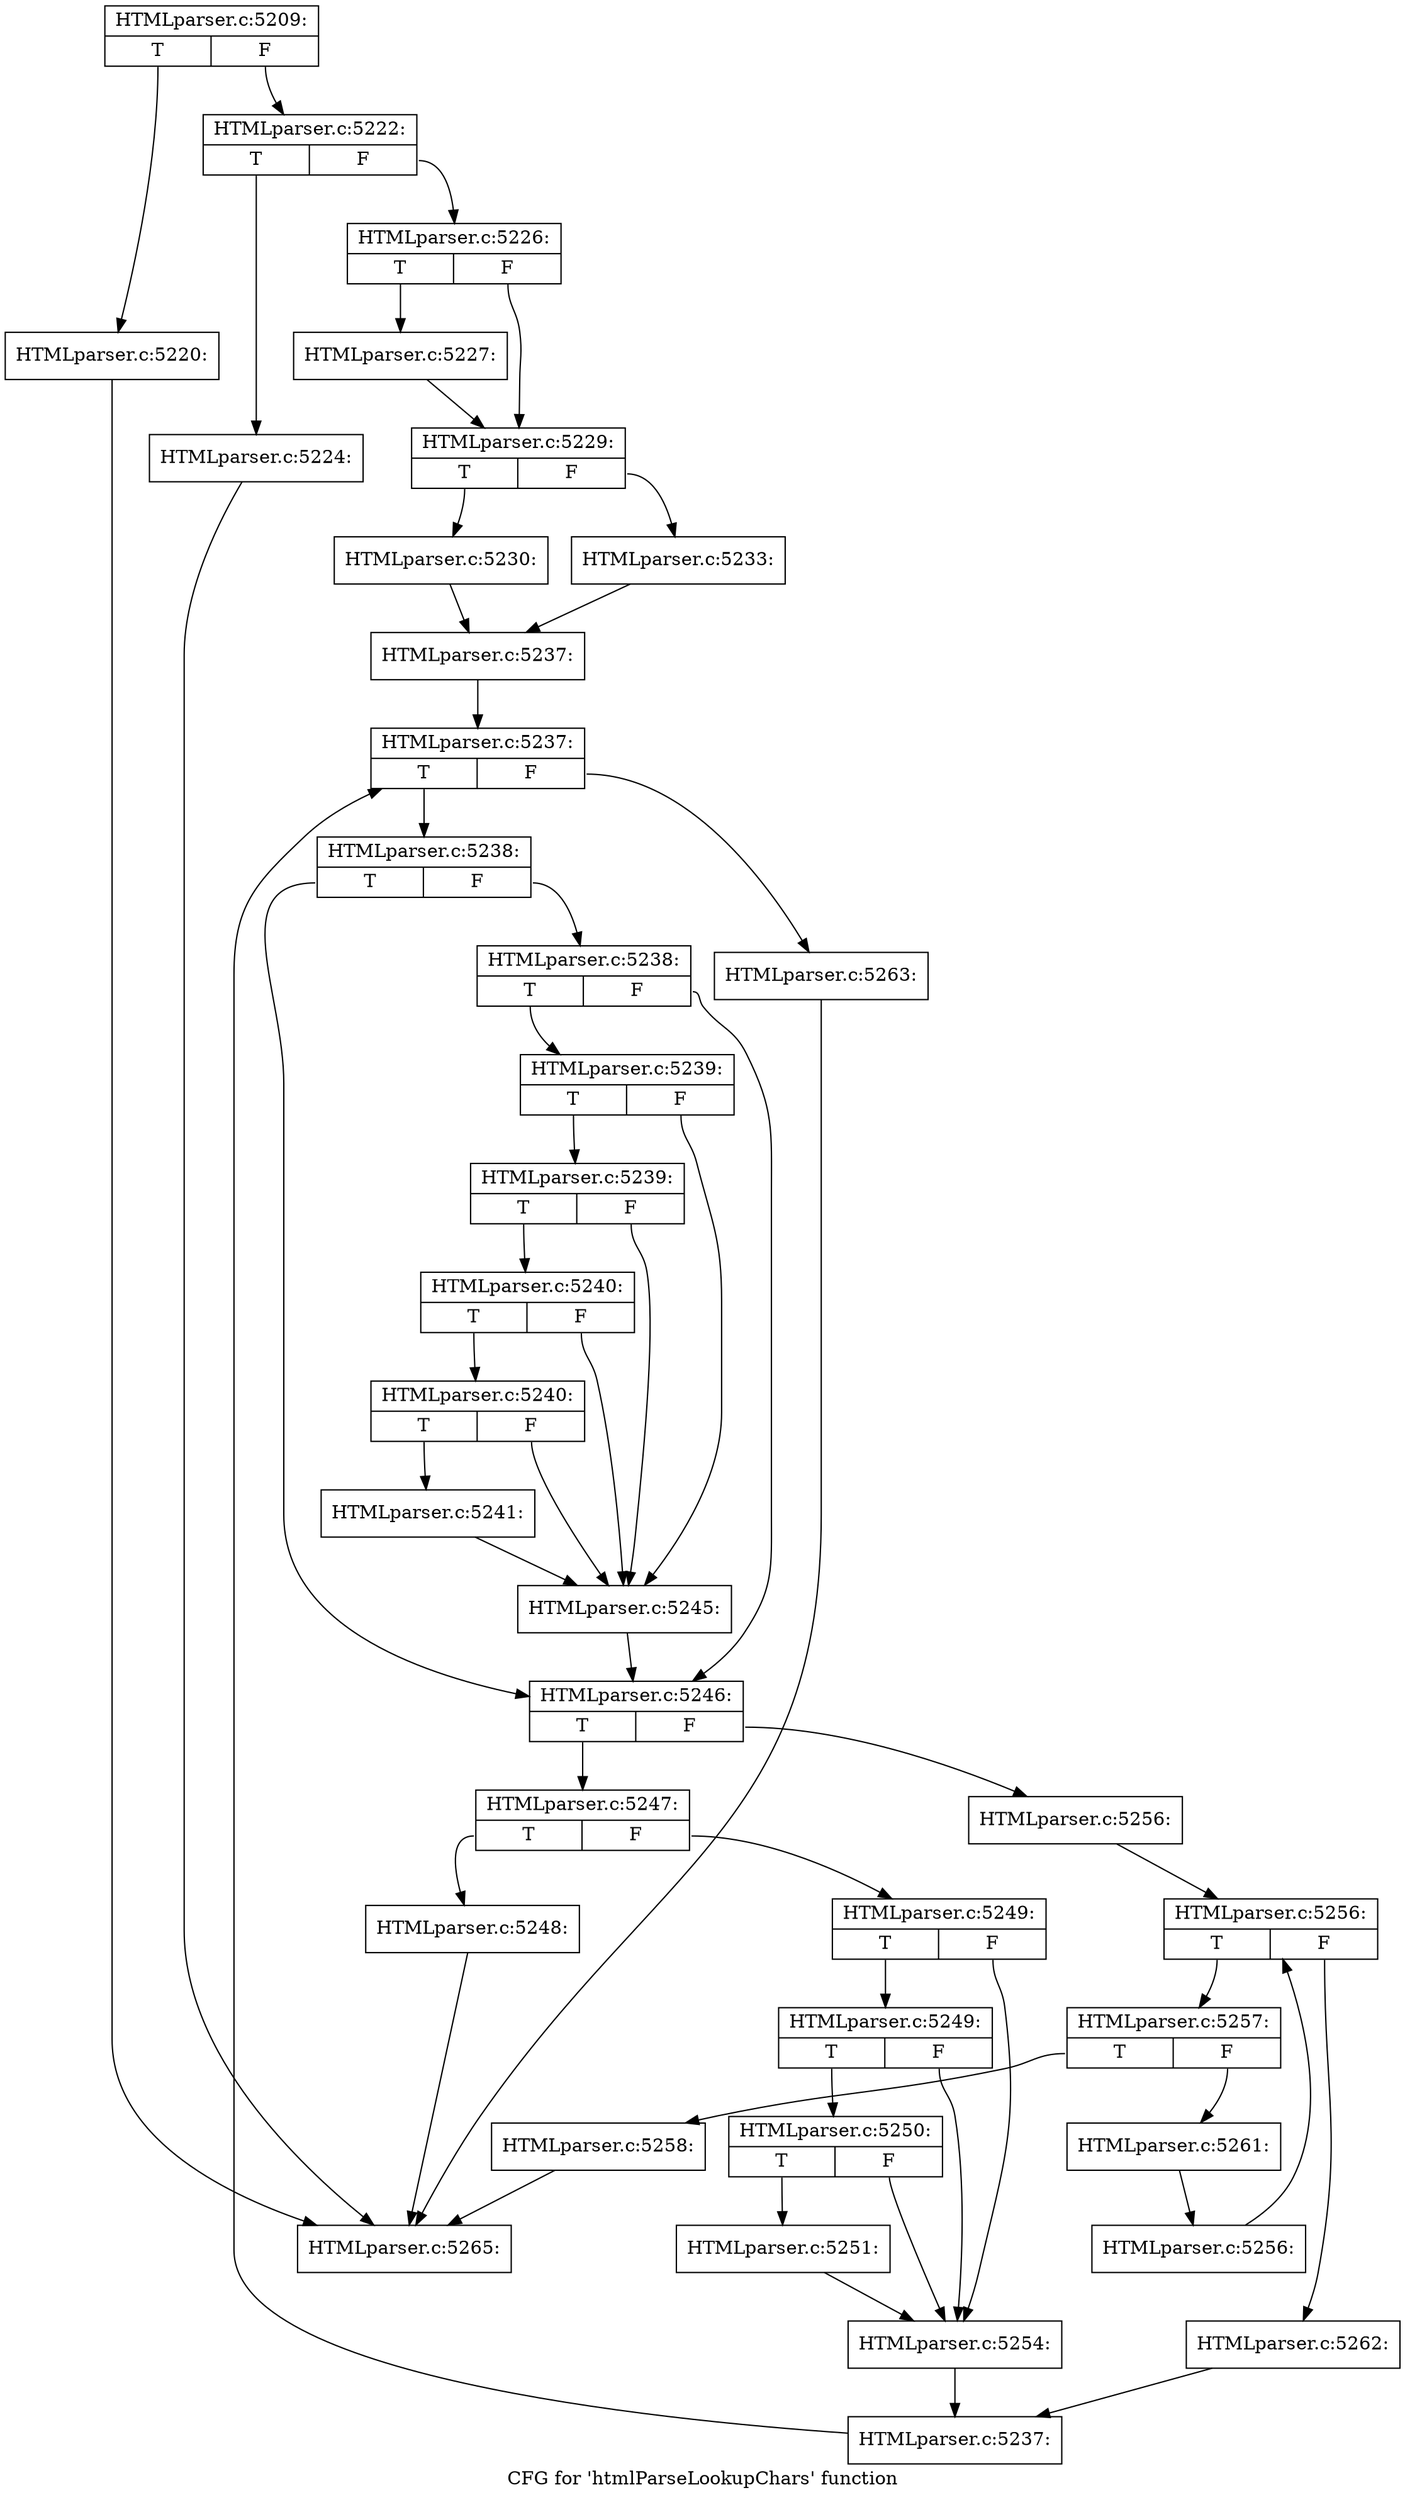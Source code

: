 digraph "CFG for 'htmlParseLookupChars' function" {
	label="CFG for 'htmlParseLookupChars' function";

	Node0x4109170 [shape=record,label="{HTMLparser.c:5209:|{<s0>T|<s1>F}}"];
	Node0x4109170:s0 -> Node0x411c8e0;
	Node0x4109170:s1 -> Node0x411c930;
	Node0x411c8e0 [shape=record,label="{HTMLparser.c:5220:}"];
	Node0x411c8e0 -> Node0x411ab70;
	Node0x411c930 [shape=record,label="{HTMLparser.c:5222:|{<s0>T|<s1>F}}"];
	Node0x411c930:s0 -> Node0x411d420;
	Node0x411c930:s1 -> Node0x411d470;
	Node0x411d420 [shape=record,label="{HTMLparser.c:5224:}"];
	Node0x411d420 -> Node0x411ab70;
	Node0x411d470 [shape=record,label="{HTMLparser.c:5226:|{<s0>T|<s1>F}}"];
	Node0x411d470:s0 -> Node0x411d930;
	Node0x411d470:s1 -> Node0x411d980;
	Node0x411d930 [shape=record,label="{HTMLparser.c:5227:}"];
	Node0x411d930 -> Node0x411d980;
	Node0x411d980 [shape=record,label="{HTMLparser.c:5229:|{<s0>T|<s1>F}}"];
	Node0x411d980:s0 -> Node0x411e1f0;
	Node0x411d980:s1 -> Node0x411e290;
	Node0x411e1f0 [shape=record,label="{HTMLparser.c:5230:}"];
	Node0x411e1f0 -> Node0x411e240;
	Node0x411e290 [shape=record,label="{HTMLparser.c:5233:}"];
	Node0x411e290 -> Node0x411e240;
	Node0x411e240 [shape=record,label="{HTMLparser.c:5237:}"];
	Node0x411e240 -> Node0x411f820;
	Node0x411f820 [shape=record,label="{HTMLparser.c:5237:|{<s0>T|<s1>F}}"];
	Node0x411f820:s0 -> Node0x411fb00;
	Node0x411f820:s1 -> Node0x411f790;
	Node0x411fb00 [shape=record,label="{HTMLparser.c:5238:|{<s0>T|<s1>F}}"];
	Node0x411fb00:s0 -> Node0x411fef0;
	Node0x411fb00:s1 -> Node0x411ff40;
	Node0x411ff40 [shape=record,label="{HTMLparser.c:5238:|{<s0>T|<s1>F}}"];
	Node0x411ff40:s0 -> Node0x411fea0;
	Node0x411ff40:s1 -> Node0x411fef0;
	Node0x411fea0 [shape=record,label="{HTMLparser.c:5239:|{<s0>T|<s1>F}}"];
	Node0x411fea0:s0 -> Node0x41206d0;
	Node0x411fea0:s1 -> Node0x4120580;
	Node0x41206d0 [shape=record,label="{HTMLparser.c:5239:|{<s0>T|<s1>F}}"];
	Node0x41206d0:s0 -> Node0x4120650;
	Node0x41206d0:s1 -> Node0x4120580;
	Node0x4120650 [shape=record,label="{HTMLparser.c:5240:|{<s0>T|<s1>F}}"];
	Node0x4120650:s0 -> Node0x41205d0;
	Node0x4120650:s1 -> Node0x4120580;
	Node0x41205d0 [shape=record,label="{HTMLparser.c:5240:|{<s0>T|<s1>F}}"];
	Node0x41205d0:s0 -> Node0x4120530;
	Node0x41205d0:s1 -> Node0x4120580;
	Node0x4120530 [shape=record,label="{HTMLparser.c:5241:}"];
	Node0x4120530 -> Node0x4120580;
	Node0x4120580 [shape=record,label="{HTMLparser.c:5245:}"];
	Node0x4120580 -> Node0x411fef0;
	Node0x411fef0 [shape=record,label="{HTMLparser.c:5246:|{<s0>T|<s1>F}}"];
	Node0x411fef0:s0 -> Node0x41220e0;
	Node0x411fef0:s1 -> Node0x4122130;
	Node0x41220e0 [shape=record,label="{HTMLparser.c:5247:|{<s0>T|<s1>F}}"];
	Node0x41220e0:s0 -> Node0x4122430;
	Node0x41220e0:s1 -> Node0x4122480;
	Node0x4122430 [shape=record,label="{HTMLparser.c:5248:}"];
	Node0x4122430 -> Node0x411ab70;
	Node0x4122480 [shape=record,label="{HTMLparser.c:5249:|{<s0>T|<s1>F}}"];
	Node0x4122480:s0 -> Node0x4122ba0;
	Node0x4122480:s1 -> Node0x4122ad0;
	Node0x4122ba0 [shape=record,label="{HTMLparser.c:5249:|{<s0>T|<s1>F}}"];
	Node0x4122ba0:s0 -> Node0x4122b20;
	Node0x4122ba0:s1 -> Node0x4122ad0;
	Node0x4122b20 [shape=record,label="{HTMLparser.c:5250:|{<s0>T|<s1>F}}"];
	Node0x4122b20:s0 -> Node0x4122a80;
	Node0x4122b20:s1 -> Node0x4122ad0;
	Node0x4122a80 [shape=record,label="{HTMLparser.c:5251:}"];
	Node0x4122a80 -> Node0x4122ad0;
	Node0x4122ad0 [shape=record,label="{HTMLparser.c:5254:}"];
	Node0x4122ad0 -> Node0x411fa70;
	Node0x4122130 [shape=record,label="{HTMLparser.c:5256:}"];
	Node0x4122130 -> Node0x41241f0;
	Node0x41241f0 [shape=record,label="{HTMLparser.c:5256:|{<s0>T|<s1>F}}"];
	Node0x41241f0:s0 -> Node0x41244d0;
	Node0x41241f0:s1 -> Node0x4124050;
	Node0x41244d0 [shape=record,label="{HTMLparser.c:5257:|{<s0>T|<s1>F}}"];
	Node0x41244d0:s0 -> Node0x4124870;
	Node0x41244d0:s1 -> Node0x41248c0;
	Node0x4124870 [shape=record,label="{HTMLparser.c:5258:}"];
	Node0x4124870 -> Node0x411ab70;
	Node0x41248c0 [shape=record,label="{HTMLparser.c:5261:}"];
	Node0x41248c0 -> Node0x4124440;
	Node0x4124440 [shape=record,label="{HTMLparser.c:5256:}"];
	Node0x4124440 -> Node0x41241f0;
	Node0x4124050 [shape=record,label="{HTMLparser.c:5262:}"];
	Node0x4124050 -> Node0x411fa70;
	Node0x411fa70 [shape=record,label="{HTMLparser.c:5237:}"];
	Node0x411fa70 -> Node0x411f820;
	Node0x411f790 [shape=record,label="{HTMLparser.c:5263:}"];
	Node0x411f790 -> Node0x411ab70;
	Node0x411ab70 [shape=record,label="{HTMLparser.c:5265:}"];
}
